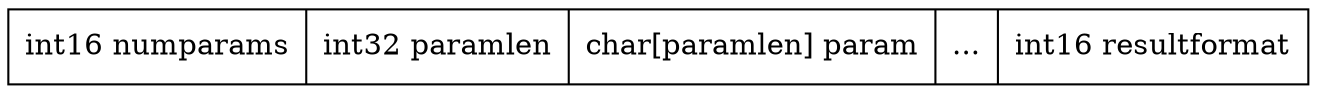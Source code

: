 graph FunctionCall3 {
      node [shape=record];
      struct1 [label="int16 numparams|int32 paramlen|char[paramlen] param|...|int16 resultformat"];
}
